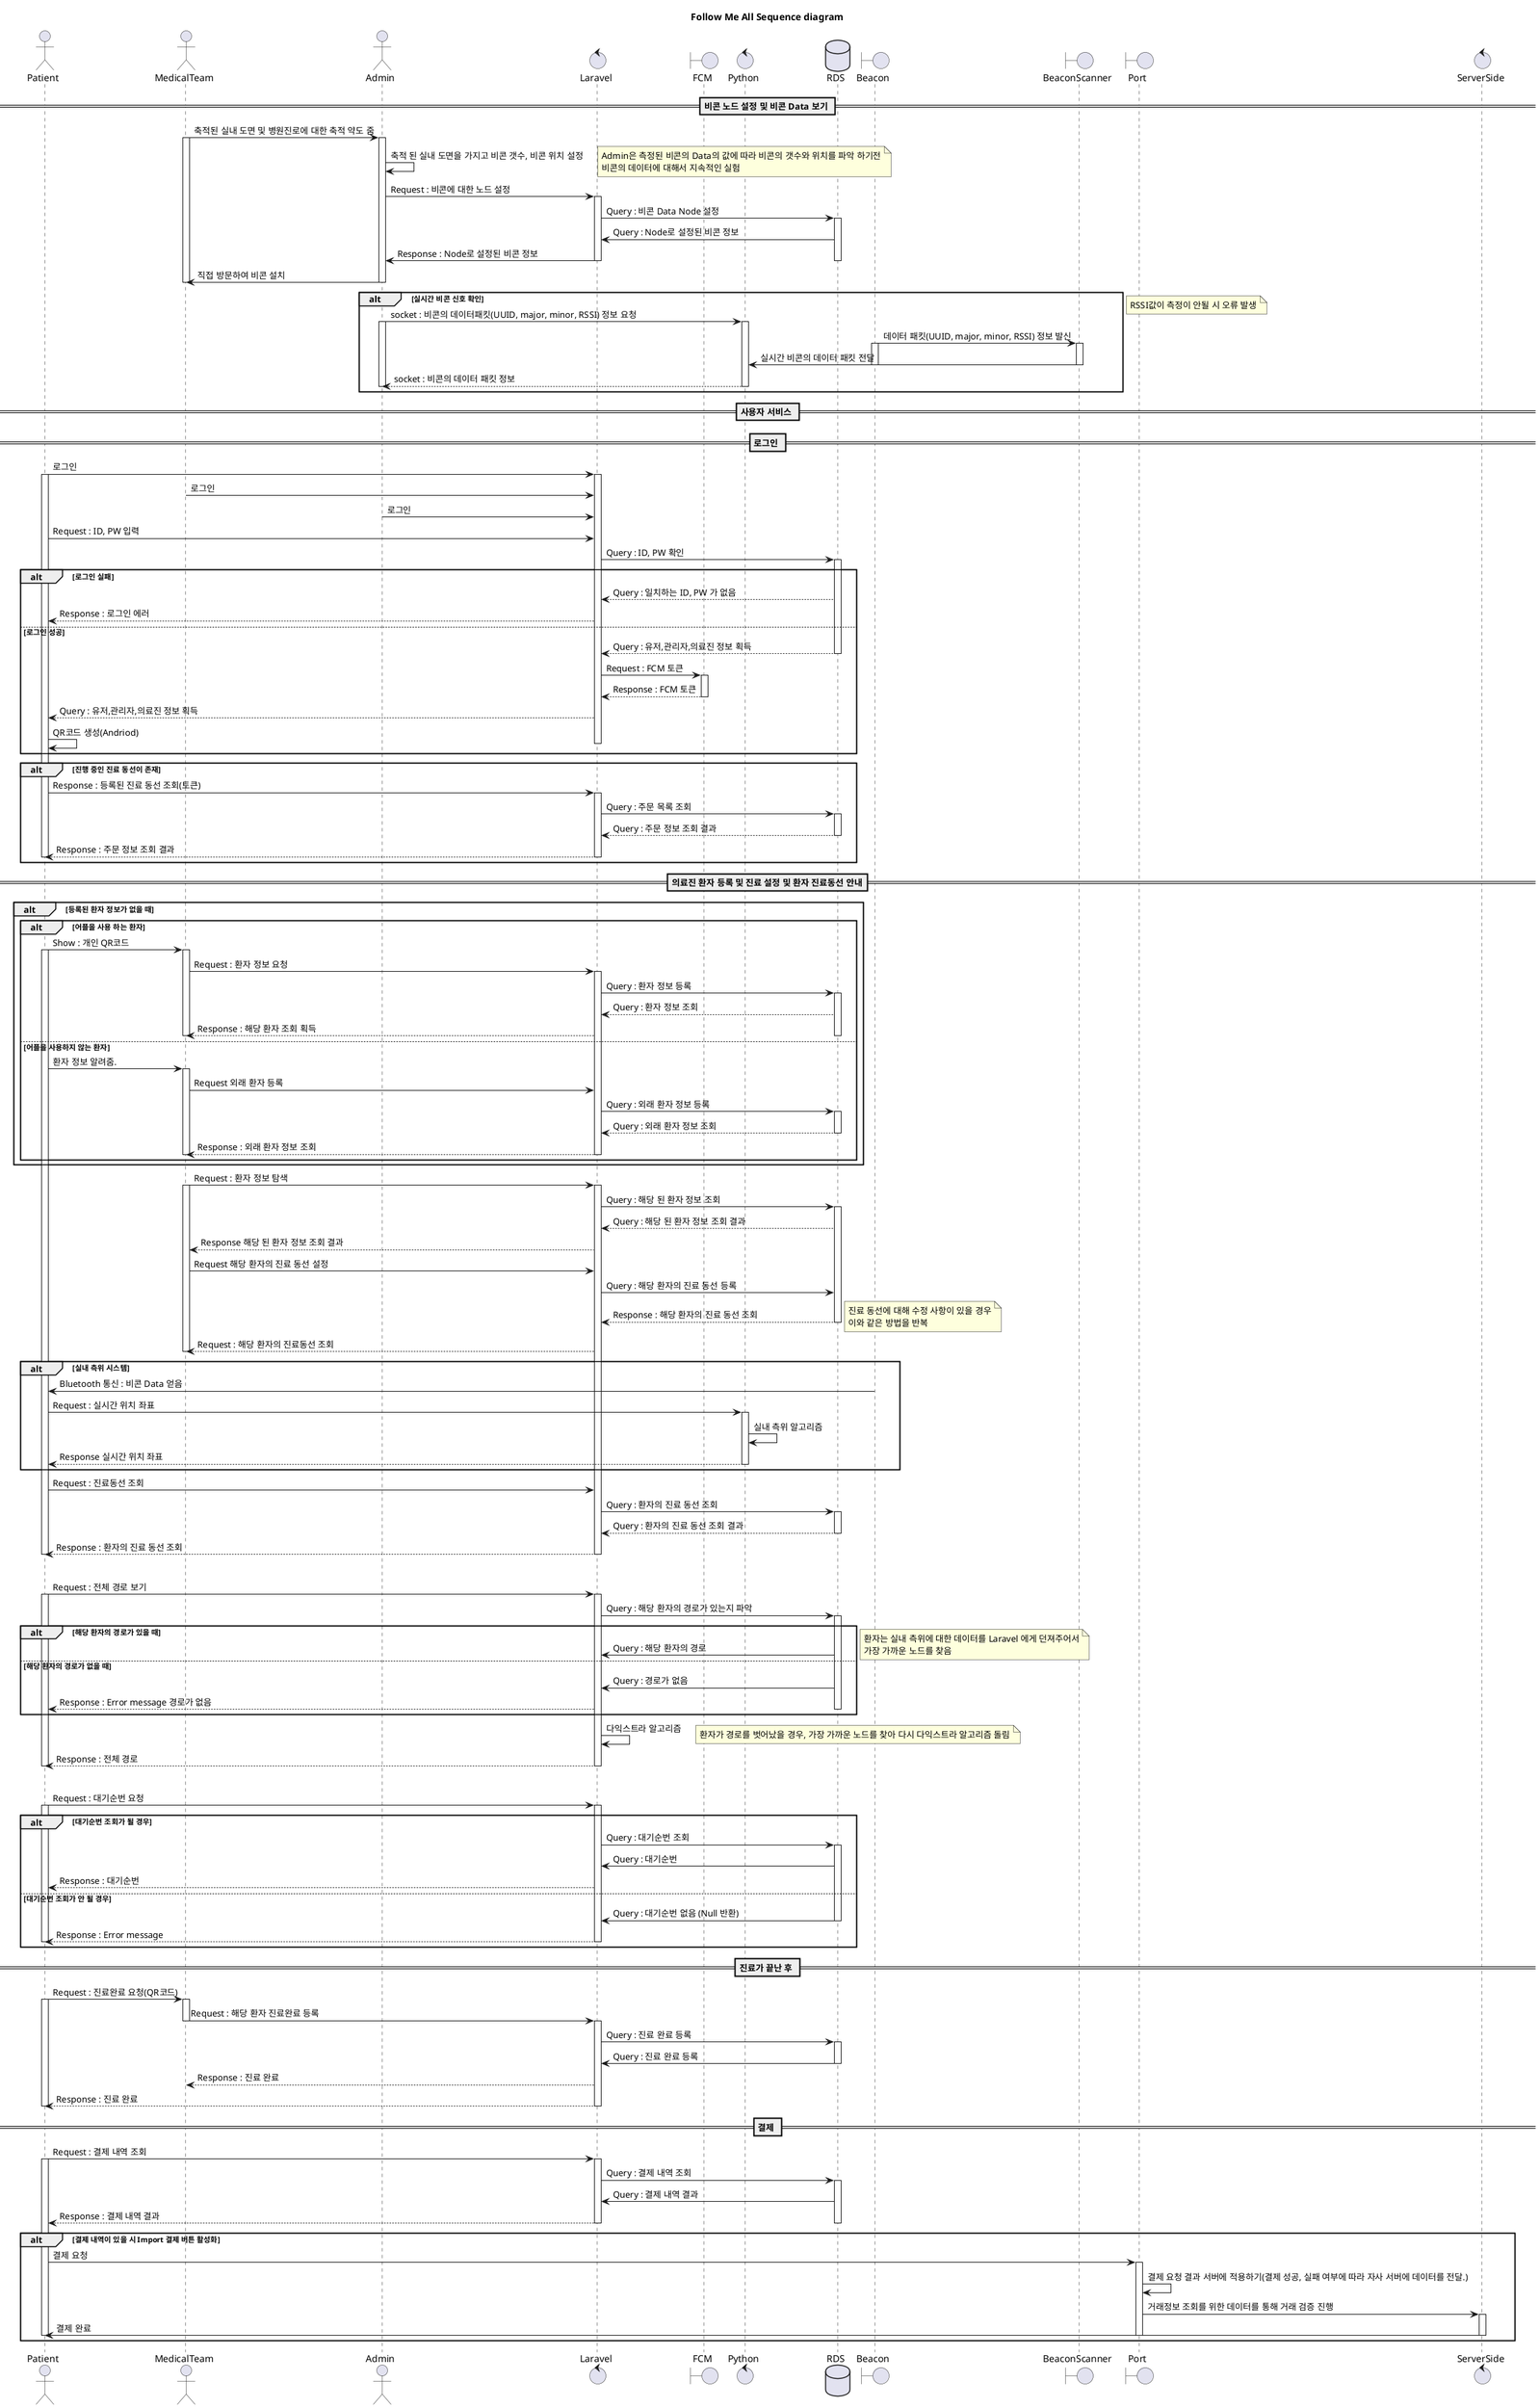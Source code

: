 @startuml

title Follow Me All Sequence diagram

actor Patient
actor MedicalTeam
actor Admin
control Laravel
boundary FCM
control Python
database RDS
boundary Beacon
boundary BeaconScanner
boundary Port
control ServerSide


== 비콘 노드 설정 및 비콘 Data 보기 ==

MedicalTeam -> Admin : 축적된 실내 도면 및 병원진로에 대한 축적 약도 줌
activate MedicalTeam
activate Admin
Admin -> Admin : 축적 된 실내 도면을 가지고 비콘 갯수, 비콘 위치 설정
note right
Admin은 측정된 비콘의 Data의 값에 따라 비콘의 갯수와 위치를 파악 하기전
비콘의 데이터에 대해서 지속적인 실험
end note

Admin -> Laravel : Request : 비콘에 대한 노드 설정
activate Laravel
Laravel -> RDS : Query : 비콘 Data Node 설정
activate RDS
RDS -> Laravel : Query : Node로 설정된 비콘 정보
Laravel -> Admin : Response : Node로 설정된 비콘 정보
deactivate RDS
deactivate Laravel
Admin -> MedicalTeam : 직접 방문하여 비콘 설치
deactivate MedicalTeam
deactivate Admin


alt 실시간 비콘 신호 확인
Admin -> Python : socket : 비콘의 데이터패킷(UUID, major, minor, RSSI) 정보 요청
activate Admin
activate Python

Beacon -> BeaconScanner : 데이터 패킷(UUID, major, minor, RSSI) 정보 발신
activate Beacon
activate BeaconScanner
BeaconScanner -> Python : 실시간 비콘의 데이터 패킷 전달
deactivate Beacon
deactivate BeaconScanner
Python --> Admin : socket : 비콘의 데이터 패킷 정보
deactivate Admin
deactivate Python
end alt
note right
RSSI값이 측정이 안될 시 오류 발생
end note

'---------------------------------------------------------------------------------------------------

== 사용자 서비스 ==
== 로그인 ==

Patient -> Laravel : 로그인
activate Patient
activate Laravel
MedicalTeam -> Laravel : 로그인
Admin -> Laravel : 로그인
Patient -> Laravel : Request : ID, PW 입력
Laravel -> RDS : Query : ID, PW 확인
activate RDS

alt 로그인 실패
RDS --> Laravel : Query : 일치하는 ID, PW 가 없음
Laravel --> Patient : Response : 로그인 에러

else 로그인 성공
RDS --> Laravel : Query : 유저,관리자,의료진 정보 획득
deactivate RDS
Laravel -> FCM : Request : FCM 토큰
activate FCM
FCM --> Laravel : Response : FCM 토큰
deactivate FCM
Laravel --> Patient : Query : 유저,관리자,의료진 정보 획득
Patient -> Patient : QR코드 생성(Andriod)
deactivate Laravel
end

alt 진행 중인 진료 동선이 존재
Patient -> Laravel : Response : 등록된 진료 동선 조회(토큰)
activate Laravel
Laravel -> RDS : Query : 주문 목록 조회
activate RDS
RDS --> Laravel : Query : 주문 정보 조회 결과
deactivate RDS
Laravel --> Patient : Response : 주문 정보 조회 결과
deactivate Laravel
deactivate Patient
end

== 의료진 환자 등록 및 진료 설정 및 환자 진료동선 안내==

alt 등록된 환자 정보가 없을 때
alt 어플을 사용 하는 환자
Patient -> MedicalTeam : Show : 개인 QR코드
activate Patient
activate MedicalTeam
MedicalTeam -> Laravel : Request : 환자 정보 요청
activate Laravel
Laravel -> RDS : Query : 환자 정보 등록
activate RDS
RDS --> Laravel : Query : 환자 정보 조회
Laravel --> MedicalTeam : Response : 해당 환자 조회 획득
deactivate RDS
deactivate MedicalTeam
else 어플을 사용하지 않는 환자
Patient -> MedicalTeam : 환자 정보 알려줌.
activate MedicalTeam

MedicalTeam -> Laravel : Request 외래 환자 등록
Laravel -> RDS : Query : 외래 환자 정보 등록
activate RDS
RDS --> Laravel : Query : 외래 환자 정보 조회
deactivate RDS
Laravel --> MedicalTeam : Response : 외래 환자 정보 조회
deactivate Laravel
deactivate MedicalTeam
end
end

MedicalTeam -> Laravel : Request : 환자 정보 탐색
activate Laravel
activate MedicalTeam
Laravel -> RDS : Query : 해당 된 환자 정보 조회
activate RDS
RDS --> Laravel : Query : 해당 된 환자 정보 조회 결과
Laravel --> MedicalTeam : Response 해당 된 환자 정보 조회 결과
MedicalTeam -> Laravel : Request 해당 환자의 진료 동선 설정

Laravel -> RDS : Query : 해당 환자의 진료 동선 등록

RDS --> Laravel : Response : 해당 환자의 진료 동선 조회
deactivate RDS
note right
진료 동선에 대해 수정 사항이 있을 경우
이와 같은 방법을 반복
end note
Laravel --> MedicalTeam : Request : 해당 환자의 진료동선 조회
deactivate MedicalTeam

alt 실내 측위 시스템
Beacon -> Patient : Bluetooth 통신 : 비콘 Data 얻음
Patient -> Python : Request : 실시간 위치 좌표
activate Python
Python -> Python : 실내 측위 알고리즘
Python --> Patient : Response 실시간 위치 좌표
deactivate Python
end alt

Patient -> Laravel : Request : 진료동선 조회
Laravel -> RDS : Query : 환자의 진료 동선 조회
activate RDS
RDS --> Laravel : Query : 환자의 진료 동선 조회 결과
deactivate RDS
Laravel --> Patient: Response : 환자의 진료 동선 조회
deactivate Patient
deactivate Laravel

alt 실내 내비게이션 시스템
Patient -> Laravel : Request : 전체 경로 보기
activate Patient
activate Laravel
Laravel -> RDS : Query : 해당 환자의 경로가 있는지 파악
activate RDS
alt 해당 환자의 경로가 있을 때
RDS -> Laravel : Query : 해당 환자의 경로
else 해당 환자의 경로가 없을 때
RDS -> Laravel : Query : 경로가 없음
Laravel --> Patient : Response : Error message 경로가 없음
deactivate RDS
end alt
note right
환자는 실내 측위에 대한 데이터를 Laravel 에게 던져주어서
가장 가까운 노드를 찾음
end note
Laravel -> Laravel : 다익스트라 알고리즘

note right
환자가 경로를 벗어났을 경우, 가장 가까운 노드를 찾아 다시 다익스트라 알고리즘 돌림
end note
Laravel --> Patient : Response : 전체 경로

deactivate Patient
deactivate Laravel
alt end

Patient -> Laravel : Request : 대기순번 요청
activate Patient
alt 대기순번 조회가 될 경우
activate Laravel
Laravel -> RDS : Query : 대기순번 조회
activate RDS
RDS -> Laravel : Query : 대기순번
Laravel --> Patient : Response : 대기순번
else 대기순번 조회가 안 될 경우
RDS -> Laravel : Query : 대기순번 없음 (Null 반환)
deactivate RDS
Laravel --> Patient : Response : Error message
deactivate Laravel
deactivate Patient
end alt

== 진료가 끝난 후 ==
Patient -> MedicalTeam : Request : 진료완료 요청(QR코드)
activate Patient
activate MedicalTeam
MedicalTeam -> Laravel : Request : 해당 환자 진료완료 등록
deactivate MedicalTeam
activate Laravel
Laravel -> RDS : Query : 진료 완료 등록
activate RDS
RDS -> Laravel : Query : 진료 완료 등록
deactivate RDS
Laravel --> MedicalTeam : Response : 진료 완료
Laravel --> Patient : Response : 진료 완료
deactivate Laravel
deactivate Patient
== 결제 ==
Patient -> Laravel : Request : 결제 내역 조회
activate Patient
activate Laravel
Laravel -> RDS : Query : 결제 내역 조회
activate RDS
RDS -> Laravel : Query : 결제 내역 결과
Laravel --> Patient : Response : 결제 내역 결과
deactivate Laravel
deactivate RDS


alt 결제 내역이 있을 시 Import 결제 버튼 활성화
Patient -> Port : 결제 요청
activate Port
Port -> Port : 결제 요청 결과 서버에 적용하기(결제 성공, 실패 여부에 따라 자사 서버에 데이터를 전달.)
Port -> ServerSide : 거래정보 조회를 위한 데이터를 통해 거래 검증 진행
activate ServerSide
ServerSide -> Patient : 결제 완료
deactivate ServerSide
deactivate Port
deactivate Patient
end alt


@enduml